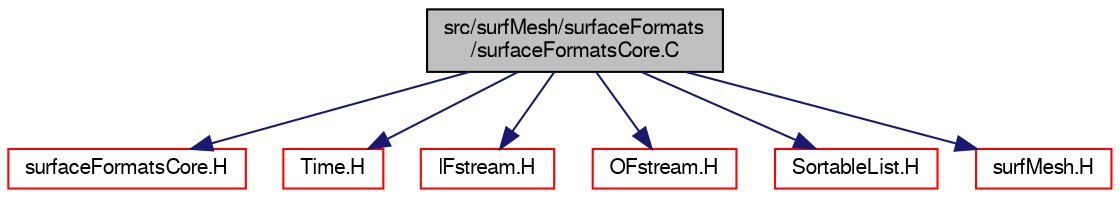 digraph "src/surfMesh/surfaceFormats/surfaceFormatsCore.C"
{
  bgcolor="transparent";
  edge [fontname="FreeSans",fontsize="10",labelfontname="FreeSans",labelfontsize="10"];
  node [fontname="FreeSans",fontsize="10",shape=record];
  Node0 [label="src/surfMesh/surfaceFormats\l/surfaceFormatsCore.C",height=0.2,width=0.4,color="black", fillcolor="grey75", style="filled", fontcolor="black"];
  Node0 -> Node1 [color="midnightblue",fontsize="10",style="solid",fontname="FreeSans"];
  Node1 [label="surfaceFormatsCore.H",height=0.2,width=0.4,color="red",URL="$a15215.html"];
  Node0 -> Node81 [color="midnightblue",fontsize="10",style="solid",fontname="FreeSans"];
  Node81 [label="Time.H",height=0.2,width=0.4,color="red",URL="$a09311.html"];
  Node0 -> Node157 [color="midnightblue",fontsize="10",style="solid",fontname="FreeSans"];
  Node157 [label="IFstream.H",height=0.2,width=0.4,color="red",URL="$a09059.html"];
  Node0 -> Node161 [color="midnightblue",fontsize="10",style="solid",fontname="FreeSans"];
  Node161 [label="OFstream.H",height=0.2,width=0.4,color="red",URL="$a09065.html"];
  Node0 -> Node162 [color="midnightblue",fontsize="10",style="solid",fontname="FreeSans"];
  Node162 [label="SortableList.H",height=0.2,width=0.4,color="red",URL="$a08738.html"];
  Node0 -> Node163 [color="midnightblue",fontsize="10",style="solid",fontname="FreeSans"];
  Node163 [label="surfMesh.H",height=0.2,width=0.4,color="red",URL="$a15311.html"];
}
